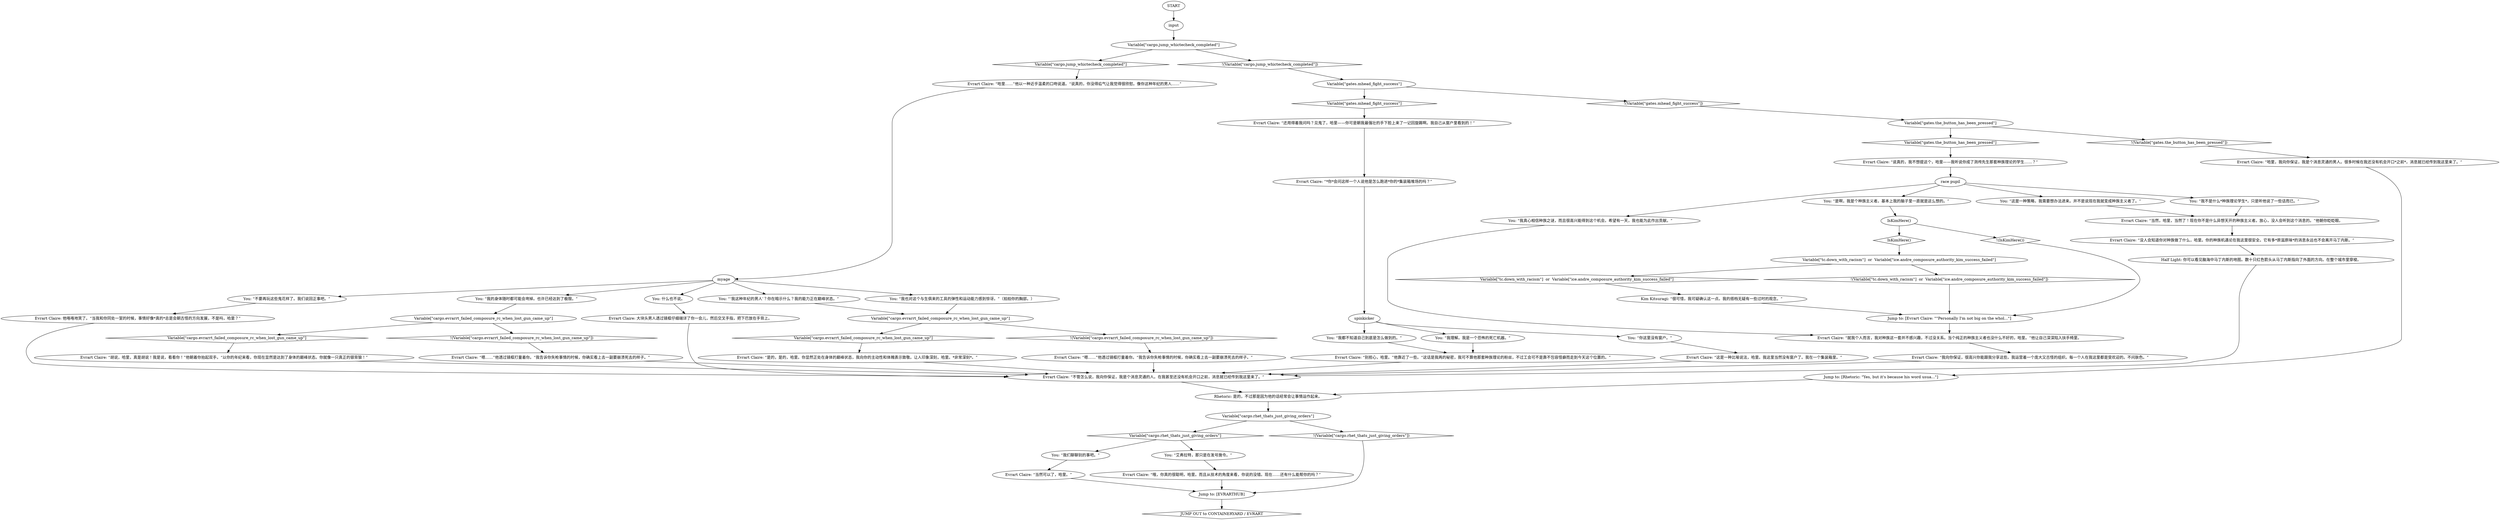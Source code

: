 # CONTAINERYARD / EVRART HOW I GOT HERE
# "Aren't you going to ask me how I got in here?"
# ==================================================
digraph G {
	  0 [label="START"];
	  1 [label="input"];
	  3 [label="You: “不要再玩这些鬼花样了。我们说回正事吧。”"];
	  4 [label="You: “我真心相信种族之谜，而且很高兴能得到这个机会。希望有一天，我也能为此作出贡献。”"];
	  5 [label="Evrart Claire: “嗯……”他透过镜框打量着你。“我告诉你失枪事情的时候，你确实看上去一副要崩溃死去的样子。”"];
	  6 [label="Evrart Claire: “这是一种比喻说法，哈里。我这里当然没有窗户了。我在一个集装箱里。”"];
	  7 [label="You: “我的身体随时都可能会垮掉。也许已经达到了极限。”"];
	  8 [label="race pupil"];
	  9 [label="Half Light: 你可以看见脑海中马丁内斯的地图。数十只红色箭头从马丁内斯指向了外面的方向。在整个城市里穿梭。"];
	  10 [label="spinkicker"];
	  11 [label="Evrart Claire: “当然可以了，哈里。”"];
	  12 [label="Evrart Claire: “别担心，哈里。”他靠近了一些。“这话是我两的秘密，我可不算他那套种族理论的粉丝，不过工会可不是靠不包容怪癖而走到今天这个位置的。”"];
	  13 [label="Evrart Claire: “就我个人而言，我对种族这一套并不感兴趣，不过没关系。当个纯正的种族主义者也没什么不好的，哈里。”他让自己深深陷入扶手椅里。"];
	  14 [label="Jump to: [Evrart Claire: \"\"Personally I'm not big on the whol...\"]"];
	  15 [label="You: “我们聊聊别的事吧。”"];
	  16 [label="Variable[\"gates.the_button_has_been_pressed\"]"];
	  17 [label="Variable[\"gates.the_button_has_been_pressed\"]", shape=diamond];
	  18 [label="!(Variable[\"gates.the_button_has_been_pressed\"])", shape=diamond];
	  19 [label="Evrart Claire: “是的，是的，哈里。你显然正处在身体的巅峰状态，我向你的主动性和体魄表示致敬。让人印象深刻，哈里。*非常深刻*。”"];
	  20 [label="Evrart Claire: “还用得着我问吗？见鬼了，哈里——你可是朝我最强壮的手下脸上来了一记回旋踢啊。我自己从窗户里看到的！”"];
	  21 [label="You: “我都不知道自己到底是怎么做到的。”"];
	  22 [label="Evrart Claire: “哈里，我向你保证，我是个消息灵通的男人。很多时候在我还没有机会开口*之前*，消息就已经传到我这里来了。”"];
	  23 [label="You: “是啊，我是个种族主义者。基本上我的脑子里一直就是这么想的。”"];
	  24 [label="Evrart Claire: “我向你保证，很高兴你能跟我分享这些。我运营着一个庞大又古怪的组织。每一个人在我这里都是受欢迎的。不问肤色。”"];
	  25 [label="Evrart Claire: “没人会知道你对种族做了什么，哈里。你的种族机遇论在我这里很安全。它有多*原滋原味*的消息永远也不会离开马丁内斯。”"];
	  26 [label="Variable[\"tc.down_with_racism\"]  or  Variable[\"ice.andre_composure_authority_kim_success_failed\"]"];
	  27 [label="Variable[\"tc.down_with_racism\"]  or  Variable[\"ice.andre_composure_authority_kim_success_failed\"]", shape=diamond];
	  28 [label="!(Variable[\"tc.down_with_racism\"]  or  Variable[\"ice.andre_composure_authority_kim_success_failed\"])", shape=diamond];
	  29 [label="Evrart Claire: “*你*会问这样一个人说他是怎么跑进*你的*集装箱堆场的吗？”"];
	  30 [label="myage"];
	  31 [label="Evrart Claire: “不管怎么说，我向你保证，我是个消息灵通的人。在我甚至还没有机会开口之前，消息就已经传到我这里来了。”"];
	  32 [label="You: “我理解。我是一个恐怖的死亡机器。”"];
	  33 [label="Jump to: [Rhetoric: \"Yes, but it's because his word usua...\"]"];
	  34 [label="Evrart Claire: “哦，你真的很聪明，哈里。而且从技术的角度来看，你说的没错。现在……还有什么能帮你的吗？”"];
	  35 [label="Kim Kitsuragi: “很可惜，我可疑确认这一点。我的搭档无疑有一些过时的观念。”"];
	  36 [label="Evrart Claire: “嗯……”他透过镜框打量着你。“我告诉你失枪事情的时候，你确实看上去一副要崩溃死去的样子。”"];
	  37 [label="Rhetoric: 是的，不过那是因为他的话经常会让事情运作起来。"];
	  38 [label="You: “这是一种策略，我需要想办法进来。并不是说现在我就变成种族主义者了。”"];
	  39 [label="Variable[\"gates.mhead_fight_success\"]"];
	  40 [label="Variable[\"gates.mhead_fight_success\"]", shape=diamond];
	  41 [label="!(Variable[\"gates.mhead_fight_success\"])", shape=diamond];
	  42 [label="You: 什么也不说。"];
	  43 [label="Variable[\"cargo.evrarrt_failed_composure_rc_when_lost_gun_came_up\"]"];
	  44 [label="Variable[\"cargo.evrarrt_failed_composure_rc_when_lost_gun_came_up\"]", shape=diamond];
	  45 [label="!(Variable[\"cargo.evrarrt_failed_composure_rc_when_lost_gun_came_up\"])", shape=diamond];
	  46 [label="Evrart Claire: “哈里……”他以一种近乎温柔的口吻说道。“说真的，你没得疝气让我觉得很欣慰。像你这种年纪的男人……”"];
	  47 [label="Variable[\"cargo.evrarrt_failed_composure_rc_when_lost_gun_came_up\"]"];
	  48 [label="Variable[\"cargo.evrarrt_failed_composure_rc_when_lost_gun_came_up\"]", shape=diamond];
	  49 [label="!(Variable[\"cargo.evrarrt_failed_composure_rc_when_lost_gun_came_up\"])", shape=diamond];
	  50 [label="Evrart Claire: 大块头男人透过镜框仔细端详了你一会儿，然后交叉手指，把下巴放在手背上。"];
	  51 [label="You: “我不是什么*种族理论学生*，只是听他说了一些话而已。”"];
	  52 [label="You: “‘我这种年纪的男人’？你在暗示什么？我的能力正在巅峰状态。”"];
	  53 [label="Evrart Claire: “当然，哈里，当然了！现在你不是什么异想天开的种族主义者。放心，没人会听到这个消息的。”他朝你眨眨眼。"];
	  54 [label="Evrart Claire: 他咯咯地笑了。“当我和你同处一室的时候，事情好像*真的*总是会朝古怪的方向发展，不是吗，哈里？”"];
	  55 [label="You: “我也对这个与生俱来的工具的弹性和运动能力感到惊讶。”（拍拍你的胸部。）"];
	  56 [label="Jump to: [EVRARTHUB]"];
	  57 [label="Evrart Claire: “胡说，哈里，真是胡说！我是说，看看你！”他朝着你抬起双手。“以你的年纪来看，你现在显然是达到了身体的巅峰状态。你就像一只真正的银背狼！”"];
	  58 [label="You: “艾弗拉特，那只是在发号施令。”"];
	  59 [label="Variable[\"cargo.jump_whictecheck_completed\"]"];
	  60 [label="Variable[\"cargo.jump_whictecheck_completed\"]", shape=diamond];
	  61 [label="!(Variable[\"cargo.jump_whictecheck_completed\"])", shape=diamond];
	  62 [label="You: “你这里没有窗户。”"];
	  63 [label="Evrart Claire: “说真的，我不想提这个，哈里——我听说你成了测颅先生那套种族理论的学生……？”"];
	  64 [label="IsKimHere()"];
	  65 [label="IsKimHere()", shape=diamond];
	  66 [label="!(IsKimHere())", shape=diamond];
	  67 [label="Variable[\"cargo.rhet_thats_just_giving_orders\"]"];
	  68 [label="Variable[\"cargo.rhet_thats_just_giving_orders\"]", shape=diamond];
	  69 [label="!(Variable[\"cargo.rhet_thats_just_giving_orders\"])", shape=diamond];
	  6050606 [label="JUMP OUT to CONTAINERYARD / EVRART", shape=diamond];
	  0 -> 1
	  1 -> 59
	  3 -> 54
	  4 -> 13
	  5 -> 31
	  6 -> 31
	  7 -> 47
	  8 -> 51
	  8 -> 4
	  8 -> 38
	  8 -> 23
	  9 -> 31
	  10 -> 32
	  10 -> 21
	  10 -> 62
	  11 -> 56
	  12 -> 31
	  13 -> 24
	  14 -> 13
	  15 -> 11
	  16 -> 17
	  16 -> 18
	  17 -> 63
	  18 -> 22
	  19 -> 31
	  20 -> 29
	  21 -> 12
	  22 -> 33
	  23 -> 64
	  24 -> 31
	  25 -> 9
	  26 -> 27
	  26 -> 28
	  27 -> 35
	  28 -> 14
	  29 -> 10
	  30 -> 3
	  30 -> 7
	  30 -> 42
	  30 -> 52
	  30 -> 55
	  31 -> 37
	  32 -> 12
	  33 -> 37
	  34 -> 56
	  35 -> 14
	  36 -> 31
	  37 -> 67
	  38 -> 53
	  39 -> 40
	  39 -> 41
	  40 -> 20
	  41 -> 16
	  42 -> 50
	  43 -> 44
	  43 -> 45
	  44 -> 19
	  45 -> 5
	  46 -> 30
	  47 -> 48
	  47 -> 49
	  48 -> 57
	  49 -> 36
	  50 -> 31
	  51 -> 53
	  52 -> 43
	  53 -> 25
	  54 -> 31
	  55 -> 43
	  56 -> 6050606
	  57 -> 31
	  58 -> 34
	  59 -> 60
	  59 -> 61
	  60 -> 46
	  61 -> 39
	  62 -> 6
	  63 -> 8
	  64 -> 65
	  64 -> 66
	  65 -> 26
	  66 -> 14
	  67 -> 68
	  67 -> 69
	  68 -> 58
	  68 -> 15
	  69 -> 56
}

